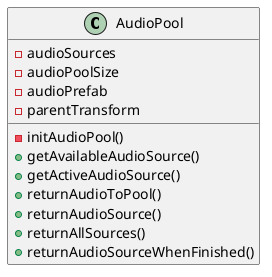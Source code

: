@startuml AudioPool
class AudioPool {
    -audioSources
    -audioPoolSize
    -audioPrefab
    -parentTransform
    -initAudioPool()
    +getAvailableAudioSource()
    +getActiveAudioSource()
    +returnAudioToPool()
    +returnAudioSource()
    +returnAllSources()
    +returnAudioSourceWhenFinished()
}
@endluml
